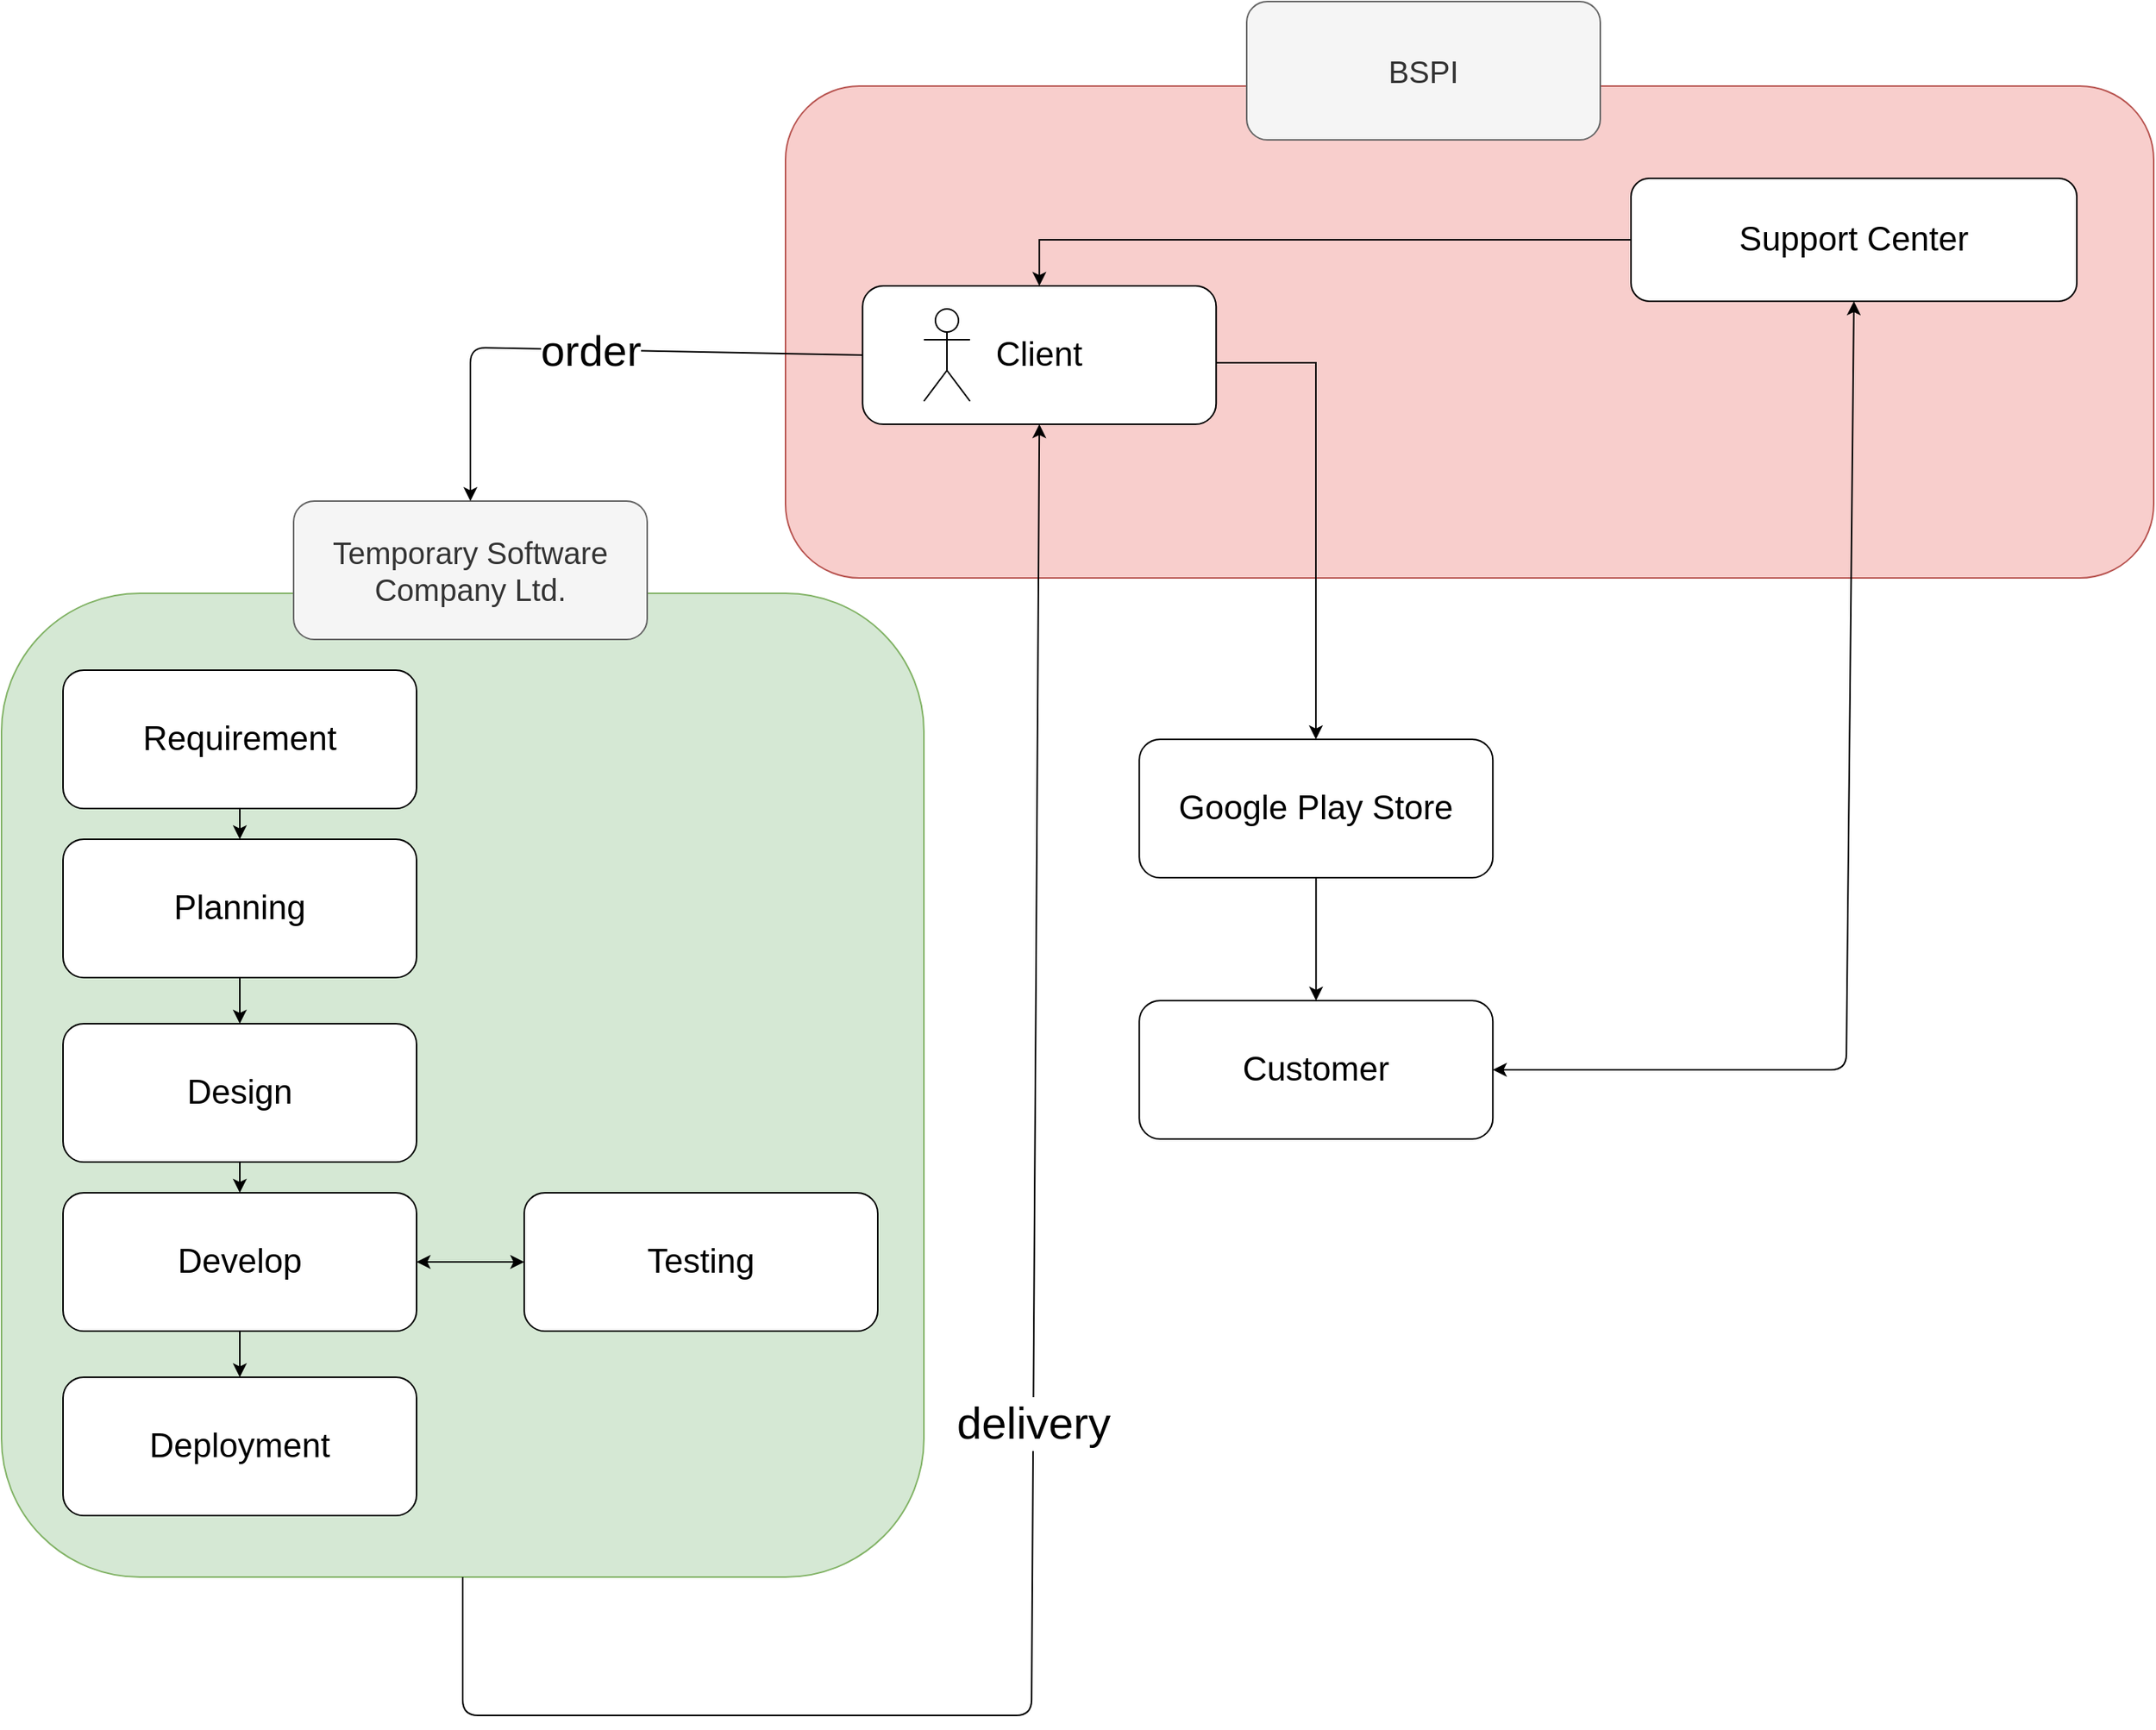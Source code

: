 <mxfile version="10.6.0" type="github"><diagram id="_4Gg-TKVNMU4XP4fb0Fz" name="Page-1"><mxGraphModel dx="2980" dy="1214" grid="1" gridSize="10" guides="1" tooltips="1" connect="1" arrows="1" fold="1" page="1" pageScale="1" pageWidth="850" pageHeight="1100" math="0" shadow="0"><root><mxCell id="0"/><mxCell id="1" parent="0"/><mxCell id="JvbYvJGQFCC8Bi67AofF-59" value="" style="rounded=1;whiteSpace=wrap;html=1;fontSize=22;fillColor=#f8cecc;strokeColor=#b85450;" parent="1" vertex="1"><mxGeometry x="1200" y="235" width="890" height="320" as="geometry"/></mxCell><mxCell id="JvbYvJGQFCC8Bi67AofF-9" value="" style="rounded=1;whiteSpace=wrap;html=1;fillColor=#d5e8d4;strokeColor=#82b366;" parent="1" vertex="1"><mxGeometry x="690" y="565" width="600" height="640" as="geometry"/></mxCell><mxCell id="cOc5OjOTB0Sk3N7PSCbI-2" value="Temporary Software Company Ltd." style="rounded=1;whiteSpace=wrap;html=1;fontSize=20;fillColor=#f5f5f5;strokeColor=#666666;fontColor=#333333;" parent="1" vertex="1"><mxGeometry x="880" y="505" width="230" height="90" as="geometry"/></mxCell><mxCell id="JvbYvJGQFCC8Bi67AofF-1" value="&lt;div style=&quot;font-size: 22px;&quot;&gt;Requirement&lt;/div&gt;" style="rounded=1;whiteSpace=wrap;html=1;fontSize=22;" parent="1" vertex="1"><mxGeometry x="730" y="615" width="230" height="90" as="geometry"/></mxCell><mxCell id="JvbYvJGQFCC8Bi67AofF-49" style="edgeStyle=orthogonalEdgeStyle;rounded=0;orthogonalLoop=1;jettySize=auto;html=1;exitX=0.5;exitY=1;exitDx=0;exitDy=0;entryX=0.5;entryY=0;entryDx=0;entryDy=0;fontSize=22;" parent="1" source="JvbYvJGQFCC8Bi67AofF-2" target="JvbYvJGQFCC8Bi67AofF-3" edge="1"><mxGeometry relative="1" as="geometry"/></mxCell><mxCell id="JvbYvJGQFCC8Bi67AofF-2" value="&lt;div style=&quot;font-size: 22px;&quot;&gt;Planning&lt;/div&gt;" style="rounded=1;whiteSpace=wrap;html=1;fontSize=22;" parent="1" vertex="1"><mxGeometry x="730" y="725" width="230" height="90" as="geometry"/></mxCell><mxCell id="JvbYvJGQFCC8Bi67AofF-50" style="edgeStyle=orthogonalEdgeStyle;rounded=0;orthogonalLoop=1;jettySize=auto;html=1;exitX=0.5;exitY=1;exitDx=0;exitDy=0;entryX=0.5;entryY=0;entryDx=0;entryDy=0;fontSize=22;" parent="1" source="JvbYvJGQFCC8Bi67AofF-3" target="JvbYvJGQFCC8Bi67AofF-4" edge="1"><mxGeometry relative="1" as="geometry"/></mxCell><mxCell id="JvbYvJGQFCC8Bi67AofF-3" value="Design" style="rounded=1;whiteSpace=wrap;html=1;fontSize=22;" parent="1" vertex="1"><mxGeometry x="730" y="845" width="230" height="90" as="geometry"/></mxCell><mxCell id="JvbYvJGQFCC8Bi67AofF-51" style="edgeStyle=orthogonalEdgeStyle;rounded=0;orthogonalLoop=1;jettySize=auto;html=1;exitX=0.5;exitY=1;exitDx=0;exitDy=0;entryX=0.5;entryY=0;entryDx=0;entryDy=0;fontSize=22;" parent="1" source="JvbYvJGQFCC8Bi67AofF-4" target="JvbYvJGQFCC8Bi67AofF-6" edge="1"><mxGeometry relative="1" as="geometry"/></mxCell><mxCell id="JvbYvJGQFCC8Bi67AofF-4" value="&lt;div style=&quot;font-size: 22px;&quot;&gt;Develop&lt;/div&gt;" style="rounded=1;whiteSpace=wrap;html=1;fontSize=22;" parent="1" vertex="1"><mxGeometry x="730" y="955" width="230" height="90" as="geometry"/></mxCell><mxCell id="JvbYvJGQFCC8Bi67AofF-5" value="Testing" style="rounded=1;whiteSpace=wrap;html=1;fontSize=22;" parent="1" vertex="1"><mxGeometry x="1030" y="955" width="230" height="90" as="geometry"/></mxCell><mxCell id="JvbYvJGQFCC8Bi67AofF-6" value="Deployment" style="rounded=1;whiteSpace=wrap;html=1;fontSize=22;" parent="1" vertex="1"><mxGeometry x="730" y="1075" width="230" height="90" as="geometry"/></mxCell><mxCell id="JvbYvJGQFCC8Bi67AofF-7" value="" style="endArrow=classic;startArrow=classic;html=1;entryX=0;entryY=0.5;entryDx=0;entryDy=0;exitX=1;exitY=0.5;exitDx=0;exitDy=0;" parent="1" source="JvbYvJGQFCC8Bi67AofF-4" target="JvbYvJGQFCC8Bi67AofF-5" edge="1"><mxGeometry width="50" height="50" relative="1" as="geometry"><mxPoint x="730" y="1235" as="sourcePoint"/><mxPoint x="780" y="1185" as="targetPoint"/></mxGeometry></mxCell><mxCell id="JvbYvJGQFCC8Bi67AofF-20" value="" style="edgeStyle=orthogonalEdgeStyle;rounded=0;orthogonalLoop=1;jettySize=auto;html=1;" parent="1" target="JvbYvJGQFCC8Bi67AofF-19" edge="1"><mxGeometry relative="1" as="geometry"><mxPoint x="1365" y="445" as="sourcePoint"/><Array as="points"><mxPoint x="1365" y="415"/><mxPoint x="1545" y="415"/></Array></mxGeometry></mxCell><mxCell id="JvbYvJGQFCC8Bi67AofF-11" value="Client" style="rounded=1;whiteSpace=wrap;html=1;fontSize=22;" parent="1" vertex="1"><mxGeometry x="1250.118" y="365" width="230" height="90" as="geometry"/></mxCell><mxCell id="JvbYvJGQFCC8Bi67AofF-37" value="" style="edgeStyle=orthogonalEdgeStyle;rounded=0;orthogonalLoop=1;jettySize=auto;html=1;" parent="1" source="JvbYvJGQFCC8Bi67AofF-19" target="JvbYvJGQFCC8Bi67AofF-36" edge="1"><mxGeometry relative="1" as="geometry"/></mxCell><mxCell id="JvbYvJGQFCC8Bi67AofF-19" value="&lt;div style=&quot;font-size: 22px;&quot;&gt;Google Play Store&lt;/div&gt;" style="rounded=1;whiteSpace=wrap;html=1;fontSize=22;" parent="1" vertex="1"><mxGeometry x="1430.118" y="660" width="230" height="90" as="geometry"/></mxCell><mxCell id="JvbYvJGQFCC8Bi67AofF-36" value="Customer" style="rounded=1;whiteSpace=wrap;html=1;fontSize=22;" parent="1" vertex="1"><mxGeometry x="1430.118" y="830" width="230" height="90" as="geometry"/></mxCell><mxCell id="JvbYvJGQFCC8Bi67AofF-25" value="order" style="endArrow=classic;html=1;exitX=0;exitY=0.5;exitDx=0;exitDy=0;entryX=0.5;entryY=0;entryDx=0;entryDy=0;fontSize=28;" parent="1" source="JvbYvJGQFCC8Bi67AofF-11" target="cOc5OjOTB0Sk3N7PSCbI-2" edge="1"><mxGeometry width="50" height="50" relative="1" as="geometry"><mxPoint x="690" y="1285" as="sourcePoint"/><mxPoint x="740" y="1235" as="targetPoint"/><Array as="points"><mxPoint x="995" y="405"/></Array></mxGeometry></mxCell><mxCell id="JvbYvJGQFCC8Bi67AofF-44" value="delivery" style="endArrow=classic;html=1;exitX=0.5;exitY=1;exitDx=0;exitDy=0;entryX=0.5;entryY=1;entryDx=0;entryDy=0;fontSize=29;" parent="1" source="JvbYvJGQFCC8Bi67AofF-9" target="JvbYvJGQFCC8Bi67AofF-11" edge="1"><mxGeometry width="50" height="50" relative="1" as="geometry"><mxPoint x="690" y="1275" as="sourcePoint"/><mxPoint x="1460" y="1155" as="targetPoint"/><Array as="points"><mxPoint x="990" y="1295"/><mxPoint x="1360" y="1295"/></Array></mxGeometry></mxCell><mxCell id="JvbYvJGQFCC8Bi67AofF-46" value="" style="endArrow=classic;html=1;fontSize=22;entryX=0.5;entryY=0;entryDx=0;entryDy=0;exitX=0.5;exitY=1;exitDx=0;exitDy=0;" parent="1" source="JvbYvJGQFCC8Bi67AofF-1" target="JvbYvJGQFCC8Bi67AofF-2" edge="1"><mxGeometry width="50" height="50" relative="1" as="geometry"><mxPoint x="690" y="1415" as="sourcePoint"/><mxPoint x="740" y="1365" as="targetPoint"/></mxGeometry></mxCell><mxCell id="JvbYvJGQFCC8Bi67AofF-58" style="edgeStyle=orthogonalEdgeStyle;rounded=0;orthogonalLoop=1;jettySize=auto;html=1;exitX=0;exitY=0.5;exitDx=0;exitDy=0;entryX=0.5;entryY=0;entryDx=0;entryDy=0;fontSize=22;" parent="1" source="JvbYvJGQFCC8Bi67AofF-52" target="JvbYvJGQFCC8Bi67AofF-11" edge="1"><mxGeometry relative="1" as="geometry"/></mxCell><mxCell id="JvbYvJGQFCC8Bi67AofF-52" value="&lt;div&gt;Support Center&lt;/div&gt;" style="rounded=1;whiteSpace=wrap;html=1;fontSize=22;" parent="1" vertex="1"><mxGeometry x="1750" y="295" width="290" height="80" as="geometry"/></mxCell><mxCell id="JvbYvJGQFCC8Bi67AofF-57" value="" style="endArrow=classic;startArrow=classic;html=1;fontSize=22;entryX=1;entryY=0.5;entryDx=0;entryDy=0;exitX=0.5;exitY=1;exitDx=0;exitDy=0;" parent="1" source="JvbYvJGQFCC8Bi67AofF-52" target="JvbYvJGQFCC8Bi67AofF-36" edge="1"><mxGeometry width="50" height="50" relative="1" as="geometry"><mxPoint x="690" y="1375" as="sourcePoint"/><mxPoint x="740" y="1325" as="targetPoint"/><Array as="points"><mxPoint x="1890" y="875"/></Array></mxGeometry></mxCell><mxCell id="JvbYvJGQFCC8Bi67AofF-60" value="BSPI" style="rounded=1;whiteSpace=wrap;html=1;fontSize=20;fillColor=#f5f5f5;strokeColor=#666666;fontColor=#333333;" parent="1" vertex="1"><mxGeometry x="1500" y="180" width="230" height="90" as="geometry"/></mxCell><mxCell id="L8AU2VVw_bmX-V4IPNlR-2" value="" style="shape=umlActor;verticalLabelPosition=bottom;labelBackgroundColor=#ffffff;verticalAlign=top;html=1;outlineConnect=0;" vertex="1" parent="1"><mxGeometry x="1290" y="380" width="30" height="60" as="geometry"/></mxCell></root></mxGraphModel></diagram></mxfile>